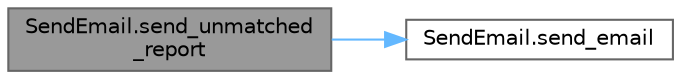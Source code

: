 digraph "SendEmail.send_unmatched_report"
{
 // LATEX_PDF_SIZE
  bgcolor="transparent";
  edge [fontname=Helvetica,fontsize=10,labelfontname=Helvetica,labelfontsize=10];
  node [fontname=Helvetica,fontsize=10,shape=box,height=0.2,width=0.4];
  rankdir="LR";
  Node1 [id="Node000001",label="SendEmail.send_unmatched\l_report",height=0.2,width=0.4,color="gray40", fillcolor="grey60", style="filled", fontcolor="black",tooltip=" "];
  Node1 -> Node2 [id="edge1_Node000001_Node000002",color="steelblue1",style="solid",tooltip=" "];
  Node2 [id="Node000002",label="SendEmail.send_email",height=0.2,width=0.4,color="grey40", fillcolor="white", style="filled",URL="$namespace_send_email.html#aca0d9ccfb52ca4878cc41158f973186c",tooltip=" "];
}
